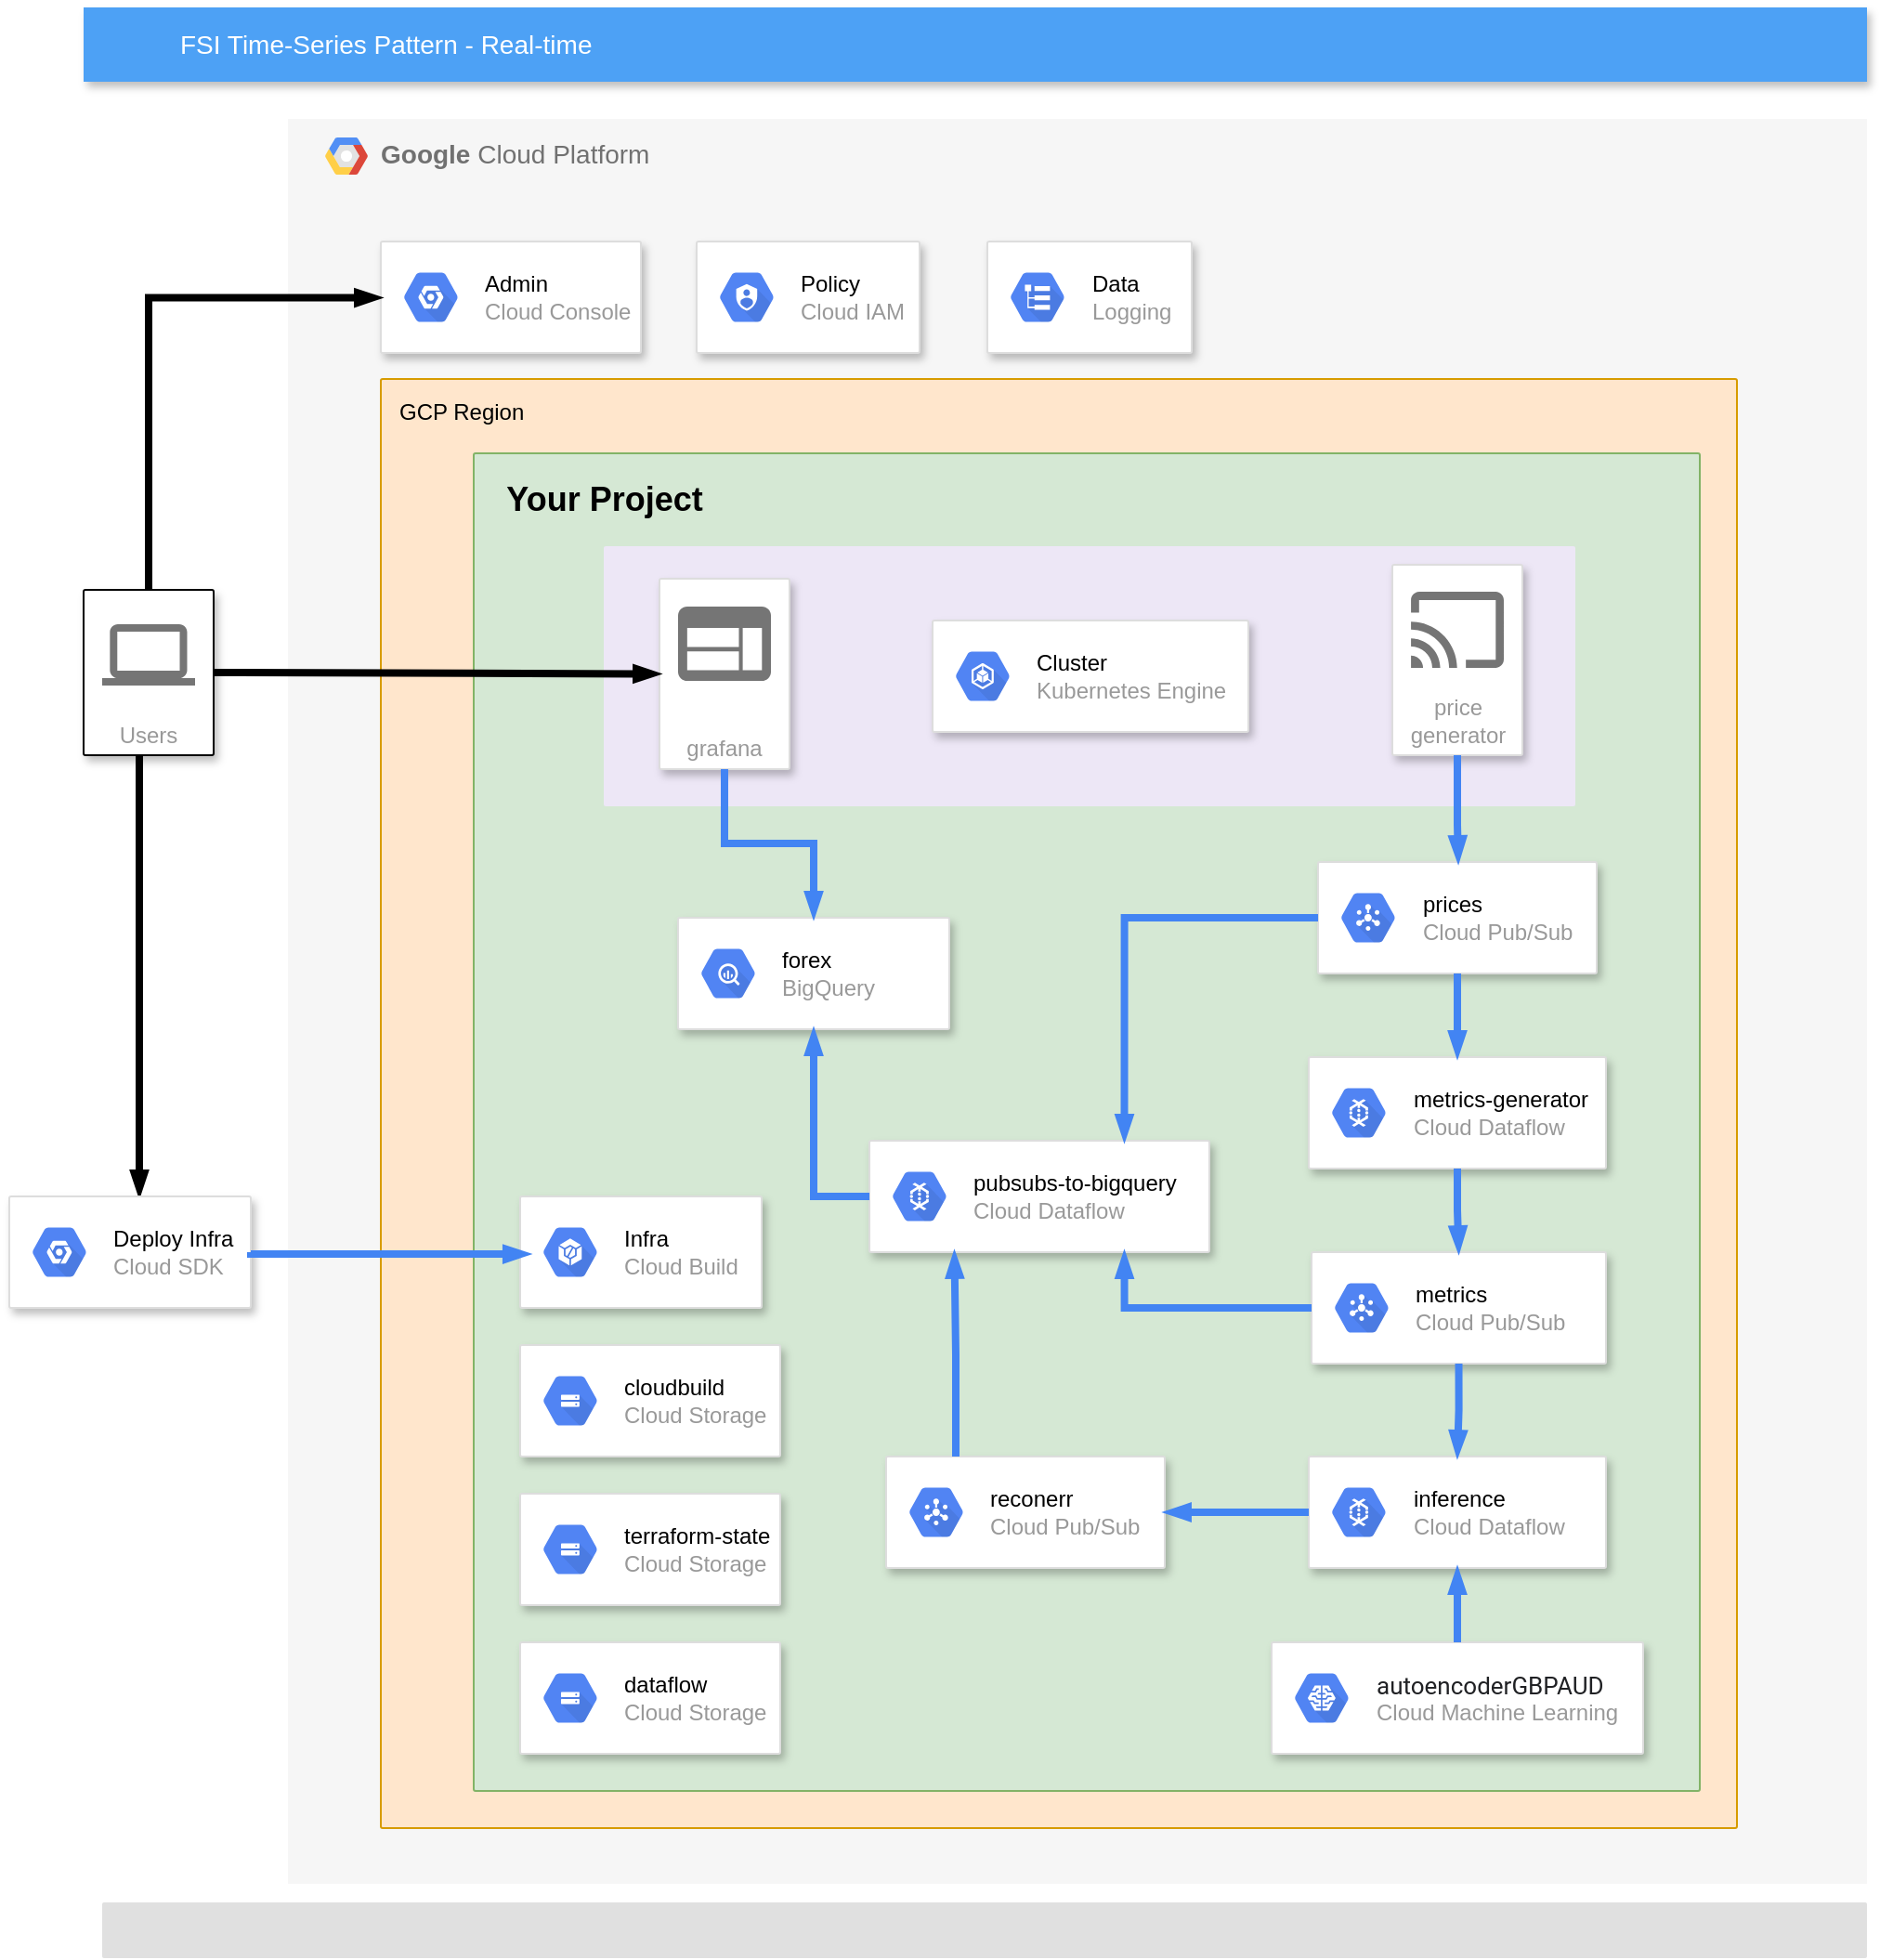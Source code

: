 <mxfile version="14.5.1" type="device" pages="2"><diagram id="f106602c-feb2-e66a-4537-3a34d633f6aa" name="Real-time"><mxGraphModel dx="1106" dy="994" grid="1" gridSize="10" guides="1" tooltips="1" connect="1" arrows="1" fold="1" page="1" pageScale="1" pageWidth="1654" pageHeight="1169" background="#ffffff" math="0" shadow="0"><root><mxCell id="0"/><mxCell id="1" parent="0"/><mxCell id="14" value="&lt;b&gt;Google &lt;/b&gt;Cloud Platform" style="fillColor=#F6F6F6;strokeColor=none;shadow=0;gradientColor=none;fontSize=14;align=left;spacing=10;fontColor=#717171;9E9E9E;verticalAlign=top;spacingTop=-4;fontStyle=0;spacingLeft=40;html=1;" parent="1" vertex="1"><mxGeometry x="310" y="180" width="850" height="950" as="geometry"/></mxCell><mxCell id="Be6EzaO31YiZnEdK2GOM-375" value="GCP Region" style="points=[[0,0,0],[0.25,0,0],[0.5,0,0],[0.75,0,0],[1,0,0],[1,0.25,0],[1,0.5,0],[1,0.75,0],[1,1,0],[0.75,1,0],[0.5,1,0],[0.25,1,0],[0,1,0],[0,0.75,0],[0,0.5,0],[0,0.25,0]];rounded=1;absoluteArcSize=1;arcSize=2;html=1;strokeColor=#d79b00;shadow=0;dashed=0;fontSize=12;align=left;verticalAlign=top;spacing=10;spacingTop=-4;fillColor=#ffe6cc;" parent="1" vertex="1"><mxGeometry x="360" y="320" width="730" height="780" as="geometry"/></mxCell><mxCell id="Be6EzaO31YiZnEdK2GOM-356" value="" style="points=[[0,0,0],[0.25,0,0],[0.5,0,0],[0.75,0,0],[1,0,0],[1,0.25,0],[1,0.5,0],[1,0.75,0],[1,1,0],[0.75,1,0],[0.5,1,0],[0.25,1,0],[0,1,0],[0,0.75,0],[0,0.5,0],[0,0.25,0]];rounded=1;absoluteArcSize=1;arcSize=2;html=1;strokeColor=#82b366;shadow=0;dashed=0;fontSize=12;align=center;verticalAlign=middle;spacing=10;spacingTop=-4;fillColor=#d5e8d4;labelPosition=center;verticalLabelPosition=middle;" parent="1" vertex="1"><mxGeometry x="410" y="360" width="660" height="720" as="geometry"/></mxCell><mxCell id="2" value="FSI Time-Series Pattern - Real-time" style="fillColor=#4DA1F5;strokeColor=none;shadow=1;gradientColor=none;fontSize=14;align=left;spacingLeft=50;fontColor=#ffffff;html=1;" parent="1" vertex="1"><mxGeometry x="200" y="120" width="960" height="40" as="geometry"/></mxCell><mxCell id="16" value="" style="rounded=1;absoluteArcSize=1;arcSize=2;html=1;strokeColor=none;gradientColor=none;shadow=0;dashed=0;strokeColor=none;fontSize=12;fontColor=#9E9E9E;align=left;verticalAlign=top;spacing=10;spacingTop=-4;fillColor=#E0E0E0;" parent="1" vertex="1"><mxGeometry x="210" y="1140" width="950" height="30" as="geometry"/></mxCell><mxCell id="15" value="" style="shape=mxgraph.gcp2.google_cloud_platform;fillColor=#F6F6F6;strokeColor=none;shadow=0;gradientColor=none;" parent="1" vertex="1"><mxGeometry width="23" height="20" relative="1" as="geometry"><mxPoint x="330" y="190" as="offset"/></mxGeometry></mxCell><mxCell id="8F5fJPbcZPBXWIDbTMO1-382" value="" style="points=[[0,0,0],[0.25,0,0],[0.5,0,0],[0.75,0,0],[1,0,0],[1,0.25,0],[1,0.5,0],[1,0.75,0],[1,1,0],[0.75,1,0],[0.5,1,0],[0.25,1,0],[0,1,0],[0,0.75,0],[0,0.5,0],[0,0.25,0]];rounded=1;absoluteArcSize=1;arcSize=2;html=1;strokeColor=none;gradientColor=none;shadow=0;dashed=0;fontSize=12;fontColor=#9E9E9E;align=left;verticalAlign=top;spacing=10;spacingTop=-4;fillColor=#EDE7F6;" parent="1" vertex="1"><mxGeometry x="480" y="410" width="523" height="140" as="geometry"><mxPoint x="10" y="50" as="offset"/></mxGeometry></mxCell><mxCell id="Be6EzaO31YiZnEdK2GOM-379" value="Your Project" style="text;html=1;align=center;verticalAlign=middle;resizable=0;points=[];autosize=1;fontStyle=1;fontSize=18;" parent="1" vertex="1"><mxGeometry x="420" y="370" width="120" height="30" as="geometry"/></mxCell><mxCell id="Be6EzaO31YiZnEdK2GOM-406" value="" style="strokeColor=#dddddd;shadow=1;strokeWidth=1;rounded=1;absoluteArcSize=1;arcSize=2;fontSize=18;" parent="1" vertex="1"><mxGeometry x="520" y="610" width="146" height="60" as="geometry"/></mxCell><mxCell id="Be6EzaO31YiZnEdK2GOM-407" value="&lt;font color=&quot;#000000&quot;&gt;forex&lt;/font&gt;&lt;br&gt;BigQuery" style="dashed=0;connectable=0;html=1;fillColor=#5184F3;strokeColor=none;shape=mxgraph.gcp2.hexIcon;prIcon=bigquery;part=1;labelPosition=right;verticalLabelPosition=middle;align=left;verticalAlign=middle;spacingLeft=5;fontColor=#999999;fontSize=12;" parent="Be6EzaO31YiZnEdK2GOM-406" vertex="1"><mxGeometry y="0.5" width="44" height="39" relative="1" as="geometry"><mxPoint x="5" y="-19.5" as="offset"/></mxGeometry></mxCell><mxCell id="Be6EzaO31YiZnEdK2GOM-412" value="" style="strokeColor=#dddddd;shadow=1;strokeWidth=1;rounded=1;absoluteArcSize=1;arcSize=2;" parent="1" vertex="1"><mxGeometry x="686.5" y="246" width="110" height="60" as="geometry"/></mxCell><mxCell id="Be6EzaO31YiZnEdK2GOM-413" value="&lt;font color=&quot;#000000&quot;&gt;Data&lt;/font&gt;&lt;br&gt;Logging" style="dashed=0;connectable=0;html=1;fillColor=#5184F3;strokeColor=none;shape=mxgraph.gcp2.hexIcon;prIcon=logging;part=1;labelPosition=right;verticalLabelPosition=middle;align=left;verticalAlign=middle;spacingLeft=5;fontColor=#999999;fontSize=12;" parent="Be6EzaO31YiZnEdK2GOM-412" vertex="1"><mxGeometry y="0.5" width="44" height="39" relative="1" as="geometry"><mxPoint x="5" y="-19.5" as="offset"/></mxGeometry></mxCell><mxCell id="Be6EzaO31YiZnEdK2GOM-420" value="Users" style="fillColor=#ffffff;shadow=1;strokeWidth=1;rounded=1;absoluteArcSize=1;arcSize=2;labelPosition=center;verticalLabelPosition=middle;align=center;verticalAlign=bottom;spacingLeft=0;fontColor=#999999;fontSize=12;whiteSpace=wrap;spacingBottom=2;html=1;" parent="1" vertex="1"><mxGeometry x="200" y="433.5" width="70" height="89" as="geometry"/></mxCell><mxCell id="Be6EzaO31YiZnEdK2GOM-421" value="" style="dashed=0;html=1;fillColor=#757575;strokeColor=none;shape=mxgraph.gcp2.laptop;part=1;" parent="Be6EzaO31YiZnEdK2GOM-420" vertex="1"><mxGeometry x="0.5" width="50" height="33" relative="1" as="geometry"><mxPoint x="-25" y="18.5" as="offset"/></mxGeometry></mxCell><mxCell id="sk9GGrMK_IZa_A7nueXG-23" value="" style="edgeStyle=orthogonalEdgeStyle;fontSize=12;html=1;endArrow=blockThin;endFill=1;rounded=0;strokeWidth=4;endSize=4;startSize=4;dashed=0;exitX=1;exitY=0.5;exitDx=0;exitDy=0;" parent="Be6EzaO31YiZnEdK2GOM-420" target="sk9GGrMK_IZa_A7nueXG-20" edge="1"><mxGeometry width="100" relative="1" as="geometry"><mxPoint x="30" y="89" as="sourcePoint"/><mxPoint x="170" y="90" as="targetPoint"/><Array as="points"><mxPoint x="30" y="207"/><mxPoint x="30" y="207"/></Array></mxGeometry></mxCell><mxCell id="Be6EzaO31YiZnEdK2GOM-429" value="" style="strokeColor=#dddddd;shadow=1;strokeWidth=1;rounded=1;absoluteArcSize=1;arcSize=2;fontSize=18;" parent="1" vertex="1"><mxGeometry x="530" y="246" width="120" height="60" as="geometry"/></mxCell><mxCell id="Be6EzaO31YiZnEdK2GOM-430" value="&lt;font color=&quot;#000000&quot;&gt;Policy&lt;/font&gt;&lt;br&gt;Cloud IAM" style="dashed=0;connectable=0;html=1;fillColor=#5184F3;strokeColor=none;shape=mxgraph.gcp2.hexIcon;prIcon=cloud_iam;part=1;labelPosition=right;verticalLabelPosition=middle;align=left;verticalAlign=middle;spacingLeft=5;fontColor=#999999;fontSize=12;" parent="Be6EzaO31YiZnEdK2GOM-429" vertex="1"><mxGeometry y="0.5" width="44" height="39" relative="1" as="geometry"><mxPoint x="5" y="-19.5" as="offset"/></mxGeometry></mxCell><mxCell id="Be6EzaO31YiZnEdK2GOM-433" value="" style="strokeColor=#dddddd;shadow=1;strokeWidth=1;rounded=1;absoluteArcSize=1;arcSize=2;fontSize=18;" parent="1" vertex="1"><mxGeometry x="360" y="246" width="140" height="60" as="geometry"/></mxCell><mxCell id="Be6EzaO31YiZnEdK2GOM-434" value="&lt;font color=&quot;#000000&quot;&gt;Admin&lt;br&gt;&lt;/font&gt;Cloud Console" style="dashed=0;connectable=0;html=1;fillColor=#5184F3;strokeColor=none;shape=mxgraph.gcp2.hexIcon;prIcon=placeholder;part=1;labelPosition=right;verticalLabelPosition=middle;align=left;verticalAlign=middle;spacingLeft=5;fontColor=#999999;fontSize=12;" parent="Be6EzaO31YiZnEdK2GOM-433" vertex="1"><mxGeometry y="0.5" width="44" height="39" relative="1" as="geometry"><mxPoint x="5" y="-19.5" as="offset"/></mxGeometry></mxCell><mxCell id="Be6EzaO31YiZnEdK2GOM-390" value="" style="strokeColor=#dddddd;shadow=1;strokeWidth=1;rounded=1;absoluteArcSize=1;arcSize=2;fontSize=18;" parent="1" vertex="1"><mxGeometry x="859.5" y="900" width="160" height="60" as="geometry"/></mxCell><mxCell id="Be6EzaO31YiZnEdK2GOM-391" value="&lt;font color=&quot;#000000&quot;&gt;inference&lt;/font&gt;&lt;br&gt;Cloud Dataflow" style="dashed=0;connectable=0;html=1;fillColor=#5184F3;strokeColor=none;shape=mxgraph.gcp2.hexIcon;prIcon=cloud_dataflow;part=1;labelPosition=right;verticalLabelPosition=middle;align=left;verticalAlign=middle;spacingLeft=5;fontColor=#999999;fontSize=12;" parent="Be6EzaO31YiZnEdK2GOM-390" vertex="1"><mxGeometry y="0.5" width="44" height="39" relative="1" as="geometry"><mxPoint x="5" y="-19.5" as="offset"/></mxGeometry></mxCell><mxCell id="7fhDppdv9Z1jQe66zhrR-308" value="" style="strokeColor=#dddddd;shadow=1;strokeWidth=1;rounded=1;absoluteArcSize=1;arcSize=2;" parent="1" vertex="1"><mxGeometry x="861" y="790" width="158.5" height="60" as="geometry"/></mxCell><mxCell id="7fhDppdv9Z1jQe66zhrR-309" value="&lt;font color=&quot;#000000&quot;&gt;metrics&lt;br&gt;&lt;/font&gt;Cloud Pub/Sub" style="dashed=0;connectable=0;html=1;fillColor=#5184F3;strokeColor=none;shape=mxgraph.gcp2.hexIcon;prIcon=cloud_pubsub;part=1;labelPosition=right;verticalLabelPosition=middle;align=left;verticalAlign=middle;spacingLeft=5;fontColor=#999999;fontSize=12;" parent="7fhDppdv9Z1jQe66zhrR-308" vertex="1"><mxGeometry y="0.5" width="44" height="39" relative="1" as="geometry"><mxPoint x="5" y="-19.5" as="offset"/></mxGeometry></mxCell><mxCell id="Be6EzaO31YiZnEdK2GOM-388" value="" style="strokeColor=#dddddd;shadow=1;strokeWidth=1;rounded=1;absoluteArcSize=1;arcSize=2;fontSize=18;" parent="1" vertex="1"><mxGeometry x="435" y="920.0" width="140" height="60" as="geometry"/></mxCell><mxCell id="Be6EzaO31YiZnEdK2GOM-389" value="&lt;font color=&quot;#000000&quot;&gt;terraform-state&lt;/font&gt;&lt;br&gt;Cloud Storage" style="dashed=0;connectable=0;html=1;fillColor=#5184F3;strokeColor=none;shape=mxgraph.gcp2.hexIcon;prIcon=cloud_storage;part=1;labelPosition=right;verticalLabelPosition=middle;align=left;verticalAlign=middle;spacingLeft=5;fontColor=#999999;fontSize=12;" parent="Be6EzaO31YiZnEdK2GOM-388" vertex="1"><mxGeometry y="0.5" width="44" height="39" relative="1" as="geometry"><mxPoint x="5" y="-19.5" as="offset"/></mxGeometry></mxCell><mxCell id="EcwSvWwTOXZUcNVXFRtA-16" value="" style="strokeColor=#dddddd;shadow=1;strokeWidth=1;rounded=1;absoluteArcSize=1;arcSize=2;" parent="1" vertex="1"><mxGeometry x="657" y="450" width="170" height="60" as="geometry"/></mxCell><mxCell id="EcwSvWwTOXZUcNVXFRtA-17" value="&lt;font color=&quot;#000000&quot;&gt;Cluster&lt;/font&gt;&lt;br&gt;Kubernetes Engine" style="dashed=0;connectable=0;html=1;fillColor=#5184F3;strokeColor=none;shape=mxgraph.gcp2.hexIcon;prIcon=container_engine;part=1;labelPosition=right;verticalLabelPosition=middle;align=left;verticalAlign=middle;spacingLeft=5;fontColor=#999999;fontSize=12;" parent="EcwSvWwTOXZUcNVXFRtA-16" vertex="1"><mxGeometry y="0.5" width="44" height="39" relative="1" as="geometry"><mxPoint x="5" y="-19.5" as="offset"/></mxGeometry></mxCell><mxCell id="EcwSvWwTOXZUcNVXFRtA-18" value="price generator" style="strokeColor=#dddddd;shadow=1;strokeWidth=1;rounded=1;absoluteArcSize=1;arcSize=2;labelPosition=center;verticalLabelPosition=middle;align=center;verticalAlign=bottom;spacingLeft=0;fontColor=#999999;fontSize=12;whiteSpace=wrap;spacingBottom=2;" parent="1" vertex="1"><mxGeometry x="904.5" y="420" width="70" height="102.5" as="geometry"/></mxCell><mxCell id="EcwSvWwTOXZUcNVXFRtA-19" value="" style="dashed=0;connectable=0;html=1;fillColor=#757575;strokeColor=none;shape=mxgraph.gcp2.stream;part=1;" parent="EcwSvWwTOXZUcNVXFRtA-18" vertex="1"><mxGeometry x="0.5" width="50" height="41" relative="1" as="geometry"><mxPoint x="-25" y="14.5" as="offset"/></mxGeometry></mxCell><mxCell id="EcwSvWwTOXZUcNVXFRtA-20" value="grafana" style="strokeColor=#dddddd;shadow=1;strokeWidth=1;rounded=1;absoluteArcSize=1;arcSize=2;labelPosition=center;verticalLabelPosition=middle;align=center;verticalAlign=bottom;spacingLeft=0;fontColor=#999999;fontSize=12;whiteSpace=wrap;spacingBottom=2;" parent="1" vertex="1"><mxGeometry x="510" y="427.5" width="70" height="102.5" as="geometry"/></mxCell><mxCell id="EcwSvWwTOXZUcNVXFRtA-21" value="" style="dashed=0;connectable=0;html=1;fillColor=#757575;strokeColor=none;shape=mxgraph.gcp2.application;part=1;" parent="EcwSvWwTOXZUcNVXFRtA-20" vertex="1"><mxGeometry x="0.5" width="50" height="40" relative="1" as="geometry"><mxPoint x="-25" y="15" as="offset"/></mxGeometry></mxCell><mxCell id="EcwSvWwTOXZUcNVXFRtA-24" value="" style="strokeColor=#dddddd;shadow=1;strokeWidth=1;rounded=1;absoluteArcSize=1;arcSize=2;" parent="1" vertex="1"><mxGeometry x="864.5" y="580" width="150" height="60" as="geometry"/></mxCell><mxCell id="EcwSvWwTOXZUcNVXFRtA-25" value="&lt;font color=&quot;#000000&quot;&gt;prices&lt;br&gt;&lt;/font&gt;Cloud Pub/Sub" style="dashed=0;connectable=0;html=1;fillColor=#5184F3;strokeColor=none;shape=mxgraph.gcp2.hexIcon;prIcon=cloud_pubsub;part=1;labelPosition=right;verticalLabelPosition=middle;align=left;verticalAlign=middle;spacingLeft=5;fontColor=#999999;fontSize=12;" parent="EcwSvWwTOXZUcNVXFRtA-24" vertex="1"><mxGeometry y="0.5" width="44" height="39" relative="1" as="geometry"><mxPoint x="5" y="-19.5" as="offset"/></mxGeometry></mxCell><mxCell id="EcwSvWwTOXZUcNVXFRtA-26" value="" style="strokeColor=#dddddd;shadow=1;strokeWidth=1;rounded=1;absoluteArcSize=1;arcSize=2;" parent="1" vertex="1"><mxGeometry x="632" y="900" width="150" height="60" as="geometry"/></mxCell><mxCell id="EcwSvWwTOXZUcNVXFRtA-27" value="&lt;font color=&quot;#000000&quot;&gt;reconerr&lt;br&gt;&lt;/font&gt;Cloud Pub/Sub" style="dashed=0;connectable=0;html=1;fillColor=#5184F3;strokeColor=none;shape=mxgraph.gcp2.hexIcon;prIcon=cloud_pubsub;part=1;labelPosition=right;verticalLabelPosition=middle;align=left;verticalAlign=middle;spacingLeft=5;fontColor=#999999;fontSize=12;" parent="EcwSvWwTOXZUcNVXFRtA-26" vertex="1"><mxGeometry y="0.5" width="44" height="39" relative="1" as="geometry"><mxPoint x="5" y="-19.5" as="offset"/></mxGeometry></mxCell><mxCell id="EcwSvWwTOXZUcNVXFRtA-28" value="" style="strokeColor=#dddddd;shadow=1;strokeWidth=1;rounded=1;absoluteArcSize=1;arcSize=2;fontSize=18;" parent="1" vertex="1"><mxGeometry x="435" y="1000.0" width="140" height="60" as="geometry"/></mxCell><mxCell id="EcwSvWwTOXZUcNVXFRtA-29" value="&lt;font color=&quot;#000000&quot;&gt;dataflow&lt;/font&gt;&lt;br&gt;Cloud Storage" style="dashed=0;connectable=0;html=1;fillColor=#5184F3;strokeColor=none;shape=mxgraph.gcp2.hexIcon;prIcon=cloud_storage;part=1;labelPosition=right;verticalLabelPosition=middle;align=left;verticalAlign=middle;spacingLeft=5;fontColor=#999999;fontSize=12;" parent="EcwSvWwTOXZUcNVXFRtA-28" vertex="1"><mxGeometry y="0.5" width="44" height="39" relative="1" as="geometry"><mxPoint x="5" y="-19.5" as="offset"/></mxGeometry></mxCell><mxCell id="EcwSvWwTOXZUcNVXFRtA-30" value="" style="strokeColor=#dddddd;shadow=1;strokeWidth=1;rounded=1;absoluteArcSize=1;arcSize=2;fontSize=18;" parent="1" vertex="1"><mxGeometry x="435" y="840.0" width="140" height="60" as="geometry"/></mxCell><mxCell id="EcwSvWwTOXZUcNVXFRtA-31" value="&lt;font color=&quot;#000000&quot;&gt;cloudbuild&lt;/font&gt;&lt;br&gt;Cloud Storage" style="dashed=0;connectable=0;html=1;fillColor=#5184F3;strokeColor=none;shape=mxgraph.gcp2.hexIcon;prIcon=cloud_storage;part=1;labelPosition=right;verticalLabelPosition=middle;align=left;verticalAlign=middle;spacingLeft=5;fontColor=#999999;fontSize=12;" parent="EcwSvWwTOXZUcNVXFRtA-30" vertex="1"><mxGeometry y="0.5" width="44" height="39" relative="1" as="geometry"><mxPoint x="5" y="-19.5" as="offset"/></mxGeometry></mxCell><mxCell id="EcwSvWwTOXZUcNVXFRtA-33" value="" style="strokeColor=#dddddd;shadow=1;strokeWidth=1;rounded=1;absoluteArcSize=1;arcSize=2;fontSize=18;" parent="1" vertex="1"><mxGeometry x="859.5" y="685" width="160" height="60" as="geometry"/></mxCell><mxCell id="EcwSvWwTOXZUcNVXFRtA-34" value="&lt;font color=&quot;#000000&quot;&gt;metrics-generator&lt;/font&gt;&lt;br&gt;Cloud Dataflow" style="dashed=0;connectable=0;html=1;fillColor=#5184F3;strokeColor=none;shape=mxgraph.gcp2.hexIcon;prIcon=cloud_dataflow;part=1;labelPosition=right;verticalLabelPosition=middle;align=left;verticalAlign=middle;spacingLeft=5;fontColor=#999999;fontSize=12;" parent="EcwSvWwTOXZUcNVXFRtA-33" vertex="1"><mxGeometry y="0.5" width="44" height="39" relative="1" as="geometry"><mxPoint x="5" y="-19.5" as="offset"/></mxGeometry></mxCell><mxCell id="EcwSvWwTOXZUcNVXFRtA-35" value="" style="strokeColor=#dddddd;shadow=1;strokeWidth=1;rounded=1;absoluteArcSize=1;arcSize=2;fontSize=18;" parent="1" vertex="1"><mxGeometry x="623" y="730" width="183" height="60" as="geometry"/></mxCell><mxCell id="EcwSvWwTOXZUcNVXFRtA-36" value="&lt;font color=&quot;#000000&quot;&gt;pubsubs-to-bigquery&lt;/font&gt;&lt;br&gt;Cloud Dataflow" style="dashed=0;connectable=0;html=1;fillColor=#5184F3;strokeColor=none;shape=mxgraph.gcp2.hexIcon;prIcon=cloud_dataflow;part=1;labelPosition=right;verticalLabelPosition=middle;align=left;verticalAlign=middle;spacingLeft=5;fontColor=#999999;fontSize=12;" parent="EcwSvWwTOXZUcNVXFRtA-35" vertex="1"><mxGeometry y="0.5" width="44" height="39" relative="1" as="geometry"><mxPoint x="5" y="-19.5" as="offset"/></mxGeometry></mxCell><mxCell id="EcwSvWwTOXZUcNVXFRtA-37" value="" style="edgeStyle=orthogonalEdgeStyle;fontSize=12;html=1;endArrow=blockThin;endFill=1;rounded=0;strokeWidth=4;endSize=4;startSize=4;dashed=0;strokeColor=#4284F3;exitX=0.5;exitY=1;exitDx=0;exitDy=0;" parent="1" source="EcwSvWwTOXZUcNVXFRtA-18" edge="1"><mxGeometry width="100" relative="1" as="geometry"><mxPoint x="328.5" y="833.5" as="sourcePoint"/><mxPoint x="940" y="580" as="targetPoint"/><Array as="points"><mxPoint x="940" y="560"/><mxPoint x="940" y="560"/></Array></mxGeometry></mxCell><mxCell id="EcwSvWwTOXZUcNVXFRtA-40" value="" style="edgeStyle=orthogonalEdgeStyle;fontSize=12;html=1;endArrow=blockThin;endFill=1;rounded=0;strokeWidth=4;endSize=4;startSize=4;dashed=0;strokeColor=#4284F3;exitX=0;exitY=0.5;exitDx=0;exitDy=0;" parent="1" source="EcwSvWwTOXZUcNVXFRtA-35" target="Be6EzaO31YiZnEdK2GOM-406" edge="1"><mxGeometry width="100" relative="1" as="geometry"><mxPoint x="328.5" y="833.5" as="sourcePoint"/><mxPoint x="673" y="713" as="targetPoint"/><Array as="points"/></mxGeometry></mxCell><mxCell id="EcwSvWwTOXZUcNVXFRtA-41" value="" style="edgeStyle=orthogonalEdgeStyle;fontSize=12;html=1;endArrow=blockThin;endFill=1;rounded=0;strokeWidth=4;endSize=4;startSize=4;dashed=0;strokeColor=#4284F3;exitX=0;exitY=0.5;exitDx=0;exitDy=0;entryX=0.75;entryY=0;entryDx=0;entryDy=0;" parent="1" source="EcwSvWwTOXZUcNVXFRtA-24" target="EcwSvWwTOXZUcNVXFRtA-35" edge="1"><mxGeometry width="100" relative="1" as="geometry"><mxPoint x="328.5" y="833.5" as="sourcePoint"/><mxPoint x="383.5" y="833.5" as="targetPoint"/><Array as="points"/></mxGeometry></mxCell><mxCell id="EcwSvWwTOXZUcNVXFRtA-42" value="" style="edgeStyle=orthogonalEdgeStyle;fontSize=12;html=1;endArrow=blockThin;endFill=1;rounded=0;strokeWidth=4;endSize=4;startSize=4;dashed=0;strokeColor=#4284F3;" parent="1" source="EcwSvWwTOXZUcNVXFRtA-24" target="EcwSvWwTOXZUcNVXFRtA-33" edge="1"><mxGeometry width="100" relative="1" as="geometry"><mxPoint x="947" y="653.98" as="sourcePoint"/><mxPoint x="864.5" y="767.5" as="targetPoint"/><Array as="points"/></mxGeometry></mxCell><mxCell id="EcwSvWwTOXZUcNVXFRtA-43" value="" style="edgeStyle=orthogonalEdgeStyle;fontSize=12;html=1;endArrow=blockThin;endFill=1;rounded=0;strokeWidth=4;endSize=4;startSize=4;dashed=0;strokeColor=#4284F3;exitX=0.5;exitY=1;exitDx=0;exitDy=0;entryX=0.5;entryY=0;entryDx=0;entryDy=0;" parent="1" source="EcwSvWwTOXZUcNVXFRtA-33" target="7fhDppdv9Z1jQe66zhrR-308" edge="1"><mxGeometry width="100" relative="1" as="geometry"><mxPoint x="1005.5" y="655" as="sourcePoint"/><mxPoint x="1064.5" y="750" as="targetPoint"/><Array as="points"/></mxGeometry></mxCell><mxCell id="EcwSvWwTOXZUcNVXFRtA-44" value="" style="edgeStyle=orthogonalEdgeStyle;fontSize=12;html=1;endArrow=blockThin;endFill=1;rounded=0;strokeWidth=4;endSize=4;startSize=4;dashed=0;strokeColor=#4284F3;exitX=0.5;exitY=1;exitDx=0;exitDy=0;" parent="1" source="7fhDppdv9Z1jQe66zhrR-308" target="Be6EzaO31YiZnEdK2GOM-390" edge="1"><mxGeometry width="100" relative="1" as="geometry"><mxPoint x="1064.5" y="810" as="sourcePoint"/><mxPoint x="1064.5" y="865" as="targetPoint"/><Array as="points"/></mxGeometry></mxCell><mxCell id="EcwSvWwTOXZUcNVXFRtA-45" value="" style="edgeStyle=orthogonalEdgeStyle;fontSize=12;html=1;endArrow=blockThin;endFill=1;rounded=0;strokeWidth=4;endSize=4;startSize=4;dashed=0;strokeColor=#4284F3;entryX=1;entryY=0.5;entryDx=0;entryDy=0;exitX=0;exitY=0.5;exitDx=0;exitDy=0;" parent="1" source="Be6EzaO31YiZnEdK2GOM-390" target="EcwSvWwTOXZUcNVXFRtA-26" edge="1"><mxGeometry width="100" relative="1" as="geometry"><mxPoint x="723" y="890" as="sourcePoint"/><mxPoint x="893" y="895" as="targetPoint"/><Array as="points"/></mxGeometry></mxCell><mxCell id="EcwSvWwTOXZUcNVXFRtA-46" value="" style="edgeStyle=orthogonalEdgeStyle;fontSize=12;html=1;endArrow=blockThin;endFill=1;rounded=0;strokeWidth=4;endSize=4;startSize=4;dashed=0;strokeColor=#4284F3;entryX=0.25;entryY=1;entryDx=0;entryDy=0;exitX=0.25;exitY=0;exitDx=0;exitDy=0;" parent="1" source="EcwSvWwTOXZUcNVXFRtA-26" target="EcwSvWwTOXZUcNVXFRtA-35" edge="1"><mxGeometry width="100" relative="1" as="geometry"><mxPoint x="669" y="910" as="sourcePoint"/><mxPoint x="383.5" y="833.5" as="targetPoint"/><Array as="points"/></mxGeometry></mxCell><mxCell id="EcwSvWwTOXZUcNVXFRtA-47" value="" style="edgeStyle=orthogonalEdgeStyle;fontSize=12;html=1;endArrow=blockThin;endFill=1;rounded=0;strokeWidth=4;endSize=4;startSize=4;dashed=0;strokeColor=#4284F3;exitX=0;exitY=0.5;exitDx=0;exitDy=0;entryX=0.75;entryY=1;entryDx=0;entryDy=0;" parent="1" source="7fhDppdv9Z1jQe66zhrR-308" target="EcwSvWwTOXZUcNVXFRtA-35" edge="1"><mxGeometry width="100" relative="1" as="geometry"><mxPoint x="863" y="730" as="sourcePoint"/><mxPoint x="743.5" y="795" as="targetPoint"/><Array as="points"/></mxGeometry></mxCell><mxCell id="EcwSvWwTOXZUcNVXFRtA-48" value="" style="edgeStyle=orthogonalEdgeStyle;fontSize=12;html=1;endArrow=blockThin;endFill=1;rounded=0;strokeWidth=4;endSize=4;startSize=4;dashed=0;strokeColor=#4284F3;exitX=0.5;exitY=1;exitDx=0;exitDy=0;" parent="1" source="EcwSvWwTOXZUcNVXFRtA-20" target="Be6EzaO31YiZnEdK2GOM-406" edge="1"><mxGeometry width="100" relative="1" as="geometry"><mxPoint x="596" y="620" as="sourcePoint"/><mxPoint x="573" y="530" as="targetPoint"/><Array as="points"/></mxGeometry></mxCell><mxCell id="EcwSvWwTOXZUcNVXFRtA-52" value="" style="strokeColor=#dddddd;shadow=1;strokeWidth=1;rounded=1;absoluteArcSize=1;arcSize=2;" parent="1" vertex="1"><mxGeometry x="839.5" y="1000" width="200" height="60" as="geometry"/></mxCell><mxCell id="EcwSvWwTOXZUcNVXFRtA-53" value="&lt;span style=&quot;color: rgb(32 , 33 , 36) ; font-family: &amp;#34;roboto&amp;#34; , &amp;#34;arial&amp;#34; , sans-serif ; font-size: 13px ; background-color: rgb(255 , 255 , 255)&quot;&gt;autoencoderGBPAUD&lt;/span&gt;&lt;br&gt;Cloud Machine Learning" style="dashed=0;connectable=0;html=1;fillColor=#5184F3;strokeColor=none;shape=mxgraph.gcp2.hexIcon;prIcon=cloud_machine_learning;part=1;labelPosition=right;verticalLabelPosition=middle;align=left;verticalAlign=middle;spacingLeft=5;fontColor=#999999;fontSize=12;" parent="EcwSvWwTOXZUcNVXFRtA-52" vertex="1"><mxGeometry y="0.5" width="44" height="39" relative="1" as="geometry"><mxPoint x="5" y="-19.5" as="offset"/></mxGeometry></mxCell><mxCell id="EcwSvWwTOXZUcNVXFRtA-56" value="" style="edgeStyle=orthogonalEdgeStyle;fontSize=12;html=1;endArrow=blockThin;endFill=1;rounded=0;strokeWidth=4;endSize=4;startSize=4;dashed=0;exitX=1;exitY=0.5;exitDx=0;exitDy=0;entryX=0;entryY=0.5;entryDx=0;entryDy=0;" parent="1" source="Be6EzaO31YiZnEdK2GOM-420" target="EcwSvWwTOXZUcNVXFRtA-20" edge="1"><mxGeometry width="100" relative="1" as="geometry"><mxPoint x="949.5" y="532.5" as="sourcePoint"/><mxPoint x="950" y="590" as="targetPoint"/><Array as="points"><mxPoint x="270" y="479"/></Array></mxGeometry></mxCell><mxCell id="EcwSvWwTOXZUcNVXFRtA-61" value="" style="edgeStyle=orthogonalEdgeStyle;fontSize=12;html=1;endArrow=blockThin;endFill=1;rounded=0;strokeWidth=4;endSize=4;startSize=4;dashed=0;strokeColor=#4284F3;exitX=0.5;exitY=0;exitDx=0;exitDy=0;entryX=0.5;entryY=1;entryDx=0;entryDy=0;" parent="1" source="EcwSvWwTOXZUcNVXFRtA-52" target="Be6EzaO31YiZnEdK2GOM-390" edge="1"><mxGeometry width="100" relative="1" as="geometry"><mxPoint x="1260" y="1030" as="sourcePoint"/><mxPoint x="937" y="998" as="targetPoint"/><Array as="points"/></mxGeometry></mxCell><mxCell id="sk9GGrMK_IZa_A7nueXG-16" value="" style="strokeColor=#dddddd;shadow=1;strokeWidth=1;rounded=1;absoluteArcSize=1;arcSize=2;" parent="1" vertex="1"><mxGeometry x="435" y="760" width="130" height="60" as="geometry"/></mxCell><mxCell id="sk9GGrMK_IZa_A7nueXG-17" value="&lt;font color=&quot;#000000&quot;&gt;Infra&lt;/font&gt;&lt;br&gt;Cloud Build" style="dashed=0;connectable=0;html=1;fillColor=#5184F3;strokeColor=none;shape=mxgraph.gcp2.hexIcon;prIcon=container_builder;part=1;labelPosition=right;verticalLabelPosition=middle;align=left;verticalAlign=middle;spacingLeft=5;fontColor=#999999;fontSize=12;" parent="sk9GGrMK_IZa_A7nueXG-16" vertex="1"><mxGeometry y="0.5" width="44" height="39" relative="1" as="geometry"><mxPoint x="5" y="-19.5" as="offset"/></mxGeometry></mxCell><mxCell id="sk9GGrMK_IZa_A7nueXG-20" value="" style="strokeColor=#dddddd;shadow=1;strokeWidth=1;rounded=1;absoluteArcSize=1;arcSize=2;" parent="1" vertex="1"><mxGeometry x="160" y="760" width="130" height="60" as="geometry"/></mxCell><mxCell id="sk9GGrMK_IZa_A7nueXG-21" value="&lt;font color=&quot;#000000&quot;&gt;Deploy Infra&lt;/font&gt;&lt;br&gt;Cloud SDK" style="dashed=0;connectable=0;html=1;fillColor=#5184F3;strokeColor=none;shape=mxgraph.gcp2.hexIcon;prIcon=placeholder;part=1;labelPosition=right;verticalLabelPosition=middle;align=left;verticalAlign=middle;spacingLeft=5;fontColor=#999999;fontSize=12;" parent="sk9GGrMK_IZa_A7nueXG-20" vertex="1"><mxGeometry y="0.5" width="44" height="39" relative="1" as="geometry"><mxPoint x="5" y="-19.5" as="offset"/></mxGeometry></mxCell><mxCell id="sk9GGrMK_IZa_A7nueXG-22" value="" style="edgeStyle=orthogonalEdgeStyle;fontSize=12;html=1;endArrow=blockThin;endFill=1;rounded=0;strokeWidth=4;endSize=4;startSize=4;dashed=0;strokeColor=#4284F3;exitX=1;exitY=0.5;exitDx=0;exitDy=0;entryX=0.038;entryY=0.517;entryDx=0;entryDy=0;entryPerimeter=0;" parent="1" target="sk9GGrMK_IZa_A7nueXG-16" edge="1"><mxGeometry width="100" relative="1" as="geometry"><mxPoint x="290" y="790" as="sourcePoint"/><mxPoint x="430" y="791" as="targetPoint"/><Array as="points"><mxPoint x="290" y="791"/></Array></mxGeometry></mxCell><mxCell id="qfq76LpWT7BMR-csDT2v-16" value="" style="edgeStyle=orthogonalEdgeStyle;fontSize=12;html=1;endArrow=blockThin;endFill=1;rounded=0;strokeWidth=4;endSize=4;startSize=4;dashed=0;exitX=0.5;exitY=0;exitDx=0;exitDy=0;entryX=0;entryY=0.5;entryDx=0;entryDy=0;" parent="1" source="Be6EzaO31YiZnEdK2GOM-420" edge="1"><mxGeometry width="100" relative="1" as="geometry"><mxPoint x="120" y="275.5" as="sourcePoint"/><mxPoint x="360" y="276.25" as="targetPoint"/><Array as="points"><mxPoint x="235" y="276"/></Array></mxGeometry></mxCell></root></mxGraphModel></diagram><diagram id="8oREr4TKxukMvIy4zXab" name="Re-training"><mxGraphModel dx="922" dy="828" grid="1" gridSize="10" guides="1" tooltips="1" connect="1" arrows="1" fold="1" page="1" pageScale="1" pageWidth="827" pageHeight="1169" math="0" shadow="0"><root><mxCell id="JF10Swj6qTdU6iR3dlwL-0"/><mxCell id="JF10Swj6qTdU6iR3dlwL-1" parent="JF10Swj6qTdU6iR3dlwL-0"/><mxCell id="JF10Swj6qTdU6iR3dlwL-2" value="&lt;b&gt;Google &lt;/b&gt;Cloud Platform" style="fillColor=#F6F6F6;strokeColor=none;shadow=0;gradientColor=none;fontSize=14;align=left;spacing=10;fontColor=#717171;9E9E9E;verticalAlign=top;spacingTop=-4;fontStyle=0;spacingLeft=40;html=1;" parent="JF10Swj6qTdU6iR3dlwL-1" vertex="1"><mxGeometry x="310" y="180" width="840" height="690" as="geometry"/></mxCell><mxCell id="JF10Swj6qTdU6iR3dlwL-3" value="GCP Region" style="points=[[0,0,0],[0.25,0,0],[0.5,0,0],[0.75,0,0],[1,0,0],[1,0.25,0],[1,0.5,0],[1,0.75,0],[1,1,0],[0.75,1,0],[0.5,1,0],[0.25,1,0],[0,1,0],[0,0.75,0],[0,0.5,0],[0,0.25,0]];rounded=1;absoluteArcSize=1;arcSize=2;html=1;strokeColor=#d79b00;shadow=0;dashed=0;fontSize=12;align=left;verticalAlign=top;spacing=10;spacingTop=-4;fillColor=#ffe6cc;" parent="JF10Swj6qTdU6iR3dlwL-1" vertex="1"><mxGeometry x="360" y="320" width="740" height="510" as="geometry"/></mxCell><mxCell id="JF10Swj6qTdU6iR3dlwL-4" value="" style="points=[[0,0,0],[0.25,0,0],[0.5,0,0],[0.75,0,0],[1,0,0],[1,0.25,0],[1,0.5,0],[1,0.75,0],[1,1,0],[0.75,1,0],[0.5,1,0],[0.25,1,0],[0,1,0],[0,0.75,0],[0,0.5,0],[0,0.25,0]];rounded=1;absoluteArcSize=1;arcSize=2;html=1;strokeColor=#82b366;shadow=0;dashed=0;fontSize=12;align=center;verticalAlign=middle;spacing=10;spacingTop=-4;fillColor=#d5e8d4;labelPosition=center;verticalLabelPosition=middle;" parent="JF10Swj6qTdU6iR3dlwL-1" vertex="1"><mxGeometry x="410" y="360" width="640" height="440" as="geometry"/></mxCell><mxCell id="JF10Swj6qTdU6iR3dlwL-5" value="FSI Time-Series Pattern - Re-training" style="fillColor=#4DA1F5;strokeColor=none;shadow=1;gradientColor=none;fontSize=14;align=left;spacingLeft=50;fontColor=#ffffff;html=1;" parent="JF10Swj6qTdU6iR3dlwL-1" vertex="1"><mxGeometry x="310" y="120" width="840" height="40" as="geometry"/></mxCell><mxCell id="JF10Swj6qTdU6iR3dlwL-6" value="" style="rounded=1;absoluteArcSize=1;arcSize=2;html=1;strokeColor=none;gradientColor=none;shadow=0;dashed=0;strokeColor=none;fontSize=12;fontColor=#9E9E9E;align=left;verticalAlign=top;spacing=10;spacingTop=-4;fillColor=#E0E0E0;" parent="JF10Swj6qTdU6iR3dlwL-1" vertex="1"><mxGeometry x="310" y="890" width="840" height="30" as="geometry"/></mxCell><mxCell id="JF10Swj6qTdU6iR3dlwL-7" value="" style="shape=mxgraph.gcp2.google_cloud_platform;fillColor=#F6F6F6;strokeColor=none;shadow=0;gradientColor=none;" parent="JF10Swj6qTdU6iR3dlwL-1" vertex="1"><mxGeometry x="330" y="190" width="23" height="20" as="geometry"/></mxCell><mxCell id="JF10Swj6qTdU6iR3dlwL-8" value="" style="points=[[0,0,0],[0.25,0,0],[0.5,0,0],[0.75,0,0],[1,0,0],[1,0.25,0],[1,0.5,0],[1,0.75,0],[1,1,0],[0.75,1,0],[0.5,1,0],[0.25,1,0],[0,1,0],[0,0.75,0],[0,0.5,0],[0,0.25,0]];rounded=1;absoluteArcSize=1;arcSize=2;html=1;strokeColor=none;gradientColor=none;shadow=0;dashed=0;fontSize=12;fontColor=#9E9E9E;align=left;verticalAlign=top;spacing=10;spacingTop=-4;fillColor=#EDE7F6;" parent="JF10Swj6qTdU6iR3dlwL-1" vertex="1"><mxGeometry x="630" y="408.75" width="400" height="140" as="geometry"><mxPoint x="10" y="50" as="offset"/></mxGeometry></mxCell><mxCell id="JF10Swj6qTdU6iR3dlwL-9" value="Your Project" style="text;html=1;align=center;verticalAlign=middle;resizable=0;points=[];autosize=1;fontStyle=1;fontSize=18;" parent="JF10Swj6qTdU6iR3dlwL-1" vertex="1"><mxGeometry x="420" y="370" width="120" height="30" as="geometry"/></mxCell><mxCell id="JF10Swj6qTdU6iR3dlwL-10" value="" style="strokeColor=#dddddd;shadow=1;strokeWidth=1;rounded=1;absoluteArcSize=1;arcSize=2;fontSize=18;" parent="JF10Swj6qTdU6iR3dlwL-1" vertex="1"><mxGeometry x="437" y="585" width="146" height="60" as="geometry"/></mxCell><mxCell id="JF10Swj6qTdU6iR3dlwL-11" value="&lt;font color=&quot;#000000&quot;&gt;forex&lt;/font&gt;&lt;br&gt;BigQuery" style="dashed=0;connectable=0;html=1;fillColor=#5184F3;strokeColor=none;shape=mxgraph.gcp2.hexIcon;prIcon=bigquery;part=1;labelPosition=right;verticalLabelPosition=middle;align=left;verticalAlign=middle;spacingLeft=5;fontColor=#999999;fontSize=12;" parent="JF10Swj6qTdU6iR3dlwL-10" vertex="1"><mxGeometry y="0.5" width="44" height="39" relative="1" as="geometry"><mxPoint x="5" y="-19.5" as="offset"/></mxGeometry></mxCell><mxCell id="JF10Swj6qTdU6iR3dlwL-12" value="" style="strokeColor=#dddddd;shadow=1;strokeWidth=1;rounded=1;absoluteArcSize=1;arcSize=2;" parent="JF10Swj6qTdU6iR3dlwL-1" vertex="1"><mxGeometry x="686.5" y="246" width="110" height="60" as="geometry"/></mxCell><mxCell id="JF10Swj6qTdU6iR3dlwL-13" value="&lt;font color=&quot;#000000&quot;&gt;Data&lt;/font&gt;&lt;br&gt;Logging" style="dashed=0;connectable=0;html=1;fillColor=#5184F3;strokeColor=none;shape=mxgraph.gcp2.hexIcon;prIcon=logging;part=1;labelPosition=right;verticalLabelPosition=middle;align=left;verticalAlign=middle;spacingLeft=5;fontColor=#999999;fontSize=12;" parent="JF10Swj6qTdU6iR3dlwL-12" vertex="1"><mxGeometry y="0.5" width="44" height="39" relative="1" as="geometry"><mxPoint x="5" y="-19.5" as="offset"/></mxGeometry></mxCell><mxCell id="JF10Swj6qTdU6iR3dlwL-16" value="" style="strokeColor=#dddddd;shadow=1;strokeWidth=1;rounded=1;absoluteArcSize=1;arcSize=2;fontSize=18;" parent="JF10Swj6qTdU6iR3dlwL-1" vertex="1"><mxGeometry x="540" y="246" width="120" height="60" as="geometry"/></mxCell><mxCell id="JF10Swj6qTdU6iR3dlwL-17" value="&lt;font color=&quot;#000000&quot;&gt;Policy&lt;/font&gt;&lt;br&gt;Cloud IAM" style="dashed=0;connectable=0;html=1;fillColor=#5184F3;strokeColor=none;shape=mxgraph.gcp2.hexIcon;prIcon=cloud_iam;part=1;labelPosition=right;verticalLabelPosition=middle;align=left;verticalAlign=middle;spacingLeft=5;fontColor=#999999;fontSize=12;" parent="JF10Swj6qTdU6iR3dlwL-16" vertex="1"><mxGeometry y="0.5" width="44" height="39" relative="1" as="geometry"><mxPoint x="5" y="-19.5" as="offset"/></mxGeometry></mxCell><mxCell id="JF10Swj6qTdU6iR3dlwL-18" value="" style="strokeColor=#dddddd;shadow=1;strokeWidth=1;rounded=1;absoluteArcSize=1;arcSize=2;fontSize=18;" parent="JF10Swj6qTdU6iR3dlwL-1" vertex="1"><mxGeometry x="373" y="246" width="140" height="60" as="geometry"/></mxCell><mxCell id="JF10Swj6qTdU6iR3dlwL-19" value="&lt;font color=&quot;#000000&quot;&gt;Admin&lt;br&gt;&lt;/font&gt;Cloud Console" style="dashed=0;connectable=0;html=1;fillColor=#5184F3;strokeColor=none;shape=mxgraph.gcp2.hexIcon;prIcon=placeholder;part=1;labelPosition=right;verticalLabelPosition=middle;align=left;verticalAlign=middle;spacingLeft=5;fontColor=#999999;fontSize=12;" parent="JF10Swj6qTdU6iR3dlwL-18" vertex="1"><mxGeometry y="0.5" width="44" height="39" relative="1" as="geometry"><mxPoint x="5" y="-19.5" as="offset"/></mxGeometry></mxCell><mxCell id="JF10Swj6qTdU6iR3dlwL-26" value="" style="strokeColor=#dddddd;shadow=1;strokeWidth=1;rounded=1;absoluteArcSize=1;arcSize=2;" parent="JF10Swj6qTdU6iR3dlwL-1" vertex="1"><mxGeometry x="813" y="448.75" width="170" height="60" as="geometry"/></mxCell><mxCell id="JF10Swj6qTdU6iR3dlwL-27" value="&lt;font color=&quot;#000000&quot;&gt;Cluster&lt;/font&gt;&lt;br&gt;Kubernetes Engine" style="dashed=0;connectable=0;html=1;fillColor=#5184F3;strokeColor=none;shape=mxgraph.gcp2.hexIcon;prIcon=container_engine;part=1;labelPosition=right;verticalLabelPosition=middle;align=left;verticalAlign=middle;spacingLeft=5;fontColor=#999999;fontSize=12;" parent="JF10Swj6qTdU6iR3dlwL-26" vertex="1"><mxGeometry y="0.5" width="44" height="39" relative="1" as="geometry"><mxPoint x="5" y="-19.5" as="offset"/></mxGeometry></mxCell><mxCell id="JF10Swj6qTdU6iR3dlwL-32" value="hourly training" style="strokeColor=#dddddd;shadow=1;strokeWidth=1;rounded=1;absoluteArcSize=1;arcSize=2;labelPosition=center;verticalLabelPosition=middle;align=center;verticalAlign=bottom;spacingLeft=0;fontColor=#999999;fontSize=12;whiteSpace=wrap;spacingBottom=2;" parent="JF10Swj6qTdU6iR3dlwL-1" vertex="1"><mxGeometry x="686.5" y="427.5" width="70" height="102.5" as="geometry"/></mxCell><mxCell id="JF10Swj6qTdU6iR3dlwL-33" value="" style="dashed=0;connectable=0;html=1;fillColor=#757575;strokeColor=none;shape=mxgraph.gcp2.compute_engine_icon;part=1;" parent="JF10Swj6qTdU6iR3dlwL-32" vertex="1"><mxGeometry x="0.5" width="50" height="44.5" relative="1" as="geometry"><mxPoint x="-25" y="12.75" as="offset"/></mxGeometry></mxCell><mxCell id="JF10Swj6qTdU6iR3dlwL-38" value="" style="strokeColor=#dddddd;shadow=1;strokeWidth=1;rounded=1;absoluteArcSize=1;arcSize=2;fontSize=18;" parent="JF10Swj6qTdU6iR3dlwL-1" vertex="1"><mxGeometry x="437" y="690.0" width="140" height="60" as="geometry"/></mxCell><mxCell id="JF10Swj6qTdU6iR3dlwL-39" value="&lt;font color=&quot;#000000&quot;&gt;dataflow&lt;/font&gt;&lt;br&gt;Cloud Storage" style="dashed=0;connectable=0;html=1;fillColor=#5184F3;strokeColor=none;shape=mxgraph.gcp2.hexIcon;prIcon=cloud_storage;part=1;labelPosition=right;verticalLabelPosition=middle;align=left;verticalAlign=middle;spacingLeft=5;fontColor=#999999;fontSize=12;" parent="JF10Swj6qTdU6iR3dlwL-38" vertex="1"><mxGeometry y="0.5" width="44" height="39" relative="1" as="geometry"><mxPoint x="5" y="-19.5" as="offset"/></mxGeometry></mxCell><mxCell id="JF10Swj6qTdU6iR3dlwL-44" value="" style="strokeColor=#dddddd;shadow=1;strokeWidth=1;rounded=1;absoluteArcSize=1;arcSize=2;fontSize=18;" parent="JF10Swj6qTdU6iR3dlwL-1" vertex="1"><mxGeometry x="630" y="585" width="183" height="60" as="geometry"/></mxCell><mxCell id="JF10Swj6qTdU6iR3dlwL-45" value="&lt;font color=&quot;#000000&quot;&gt;ml-training&lt;/font&gt;&lt;br&gt;Cloud Dataflow" style="dashed=0;connectable=0;html=1;fillColor=#5184F3;strokeColor=none;shape=mxgraph.gcp2.hexIcon;prIcon=cloud_dataflow;part=1;labelPosition=right;verticalLabelPosition=middle;align=left;verticalAlign=middle;spacingLeft=5;fontColor=#999999;fontSize=12;" parent="JF10Swj6qTdU6iR3dlwL-44" vertex="1"><mxGeometry y="0.5" width="44" height="39" relative="1" as="geometry"><mxPoint x="5" y="-19.5" as="offset"/></mxGeometry></mxCell><mxCell id="JF10Swj6qTdU6iR3dlwL-47" value="" style="edgeStyle=orthogonalEdgeStyle;fontSize=12;html=1;endArrow=blockThin;endFill=1;rounded=0;strokeWidth=4;endSize=4;startSize=4;dashed=0;strokeColor=#4284F3;" parent="JF10Swj6qTdU6iR3dlwL-1" source="JF10Swj6qTdU6iR3dlwL-10" target="JF10Swj6qTdU6iR3dlwL-44" edge="1"><mxGeometry width="100" relative="1" as="geometry"><mxPoint x="328.5" y="833.5" as="sourcePoint"/><mxPoint x="673" y="713" as="targetPoint"/><Array as="points"/></mxGeometry></mxCell><mxCell id="JF10Swj6qTdU6iR3dlwL-59" value="" style="strokeColor=#dddddd;shadow=1;strokeWidth=1;rounded=1;absoluteArcSize=1;arcSize=2;" parent="JF10Swj6qTdU6iR3dlwL-1" vertex="1"><mxGeometry x="621.5" y="690" width="200" height="60" as="geometry"/></mxCell><mxCell id="JF10Swj6qTdU6iR3dlwL-60" value="&lt;span style=&quot;color: rgb(32 , 33 , 36) ; font-family: &amp;#34;roboto&amp;#34; , &amp;#34;arial&amp;#34; , sans-serif ; font-size: 13px ; background-color: rgb(255 , 255 , 255)&quot;&gt;autoencoderGBPAUD&lt;/span&gt;&lt;br&gt;Cloud Machine Learning" style="dashed=0;connectable=0;html=1;fillColor=#5184F3;strokeColor=none;shape=mxgraph.gcp2.hexIcon;prIcon=cloud_machine_learning;part=1;labelPosition=right;verticalLabelPosition=middle;align=left;verticalAlign=middle;spacingLeft=5;fontColor=#999999;fontSize=12;" parent="JF10Swj6qTdU6iR3dlwL-59" vertex="1"><mxGeometry y="0.5" width="44" height="39" relative="1" as="geometry"><mxPoint x="5" y="-19.5" as="offset"/></mxGeometry></mxCell><mxCell id="JF10Swj6qTdU6iR3dlwL-66" value="" style="edgeStyle=orthogonalEdgeStyle;fontSize=12;html=1;endArrow=blockThin;endFill=1;rounded=0;strokeWidth=4;endSize=4;startSize=4;dashed=0;strokeColor=#4284F3;" parent="JF10Swj6qTdU6iR3dlwL-1" source="JF10Swj6qTdU6iR3dlwL-32" target="JF10Swj6qTdU6iR3dlwL-44" edge="1"><mxGeometry width="100" relative="1" as="geometry"><mxPoint x="708.25" y="530" as="sourcePoint"/><mxPoint x="761.75" y="530" as="targetPoint"/><Array as="points"/></mxGeometry></mxCell><mxCell id="JF10Swj6qTdU6iR3dlwL-67" value="" style="edgeStyle=orthogonalEdgeStyle;fontSize=12;html=1;endArrow=blockThin;endFill=1;rounded=0;strokeWidth=4;endSize=4;startSize=4;dashed=0;strokeColor=#4284F3;exitX=0.5;exitY=1;exitDx=0;exitDy=0;" parent="JF10Swj6qTdU6iR3dlwL-1" source="JF10Swj6qTdU6iR3dlwL-44" target="JF10Swj6qTdU6iR3dlwL-59" edge="1"><mxGeometry width="100" relative="1" as="geometry"><mxPoint x="590.0" y="650" as="sourcePoint"/><mxPoint x="722" y="720" as="targetPoint"/><Array as="points"/></mxGeometry></mxCell><mxCell id="qBZK5O_7QBQkQWxKph88-0" value="" style="strokeColor=#dddddd;shadow=1;strokeWidth=1;rounded=1;absoluteArcSize=1;arcSize=2;" parent="JF10Swj6qTdU6iR3dlwL-1" vertex="1"><mxGeometry x="860" y="585" width="170" height="60" as="geometry"/></mxCell><mxCell id="qBZK5O_7QBQkQWxKph88-1" value="&lt;font color=&quot;#000000&quot;&gt;tfx-ml-metadata&lt;/font&gt;&lt;br&gt;Cloud SQL" style="dashed=0;connectable=0;html=1;fillColor=#5184F3;strokeColor=none;shape=mxgraph.gcp2.hexIcon;prIcon=cloud_sql;part=1;labelPosition=right;verticalLabelPosition=middle;align=left;verticalAlign=middle;spacingLeft=5;fontColor=#999999;fontSize=12;" parent="qBZK5O_7QBQkQWxKph88-0" vertex="1"><mxGeometry y="0.5" width="44" height="39" relative="1" as="geometry"><mxPoint x="5" y="-19.5" as="offset"/></mxGeometry></mxCell><mxCell id="qBZK5O_7QBQkQWxKph88-2" value="" style="edgeStyle=orthogonalEdgeStyle;fontSize=12;html=1;endArrow=blockThin;endFill=1;rounded=0;strokeWidth=4;endSize=4;startSize=4;dashed=0;strokeColor=#4284F3;entryX=1;entryY=0.5;entryDx=0;entryDy=0;" parent="JF10Swj6qTdU6iR3dlwL-1" source="qBZK5O_7QBQkQWxKph88-0" target="JF10Swj6qTdU6iR3dlwL-44" edge="1"><mxGeometry width="100" relative="1" as="geometry"><mxPoint x="593.0" y="625" as="sourcePoint"/><mxPoint x="640.0" y="625" as="targetPoint"/><Array as="points"><mxPoint x="840" y="615"/><mxPoint x="840" y="615"/></Array></mxGeometry></mxCell></root></mxGraphModel></diagram></mxfile>